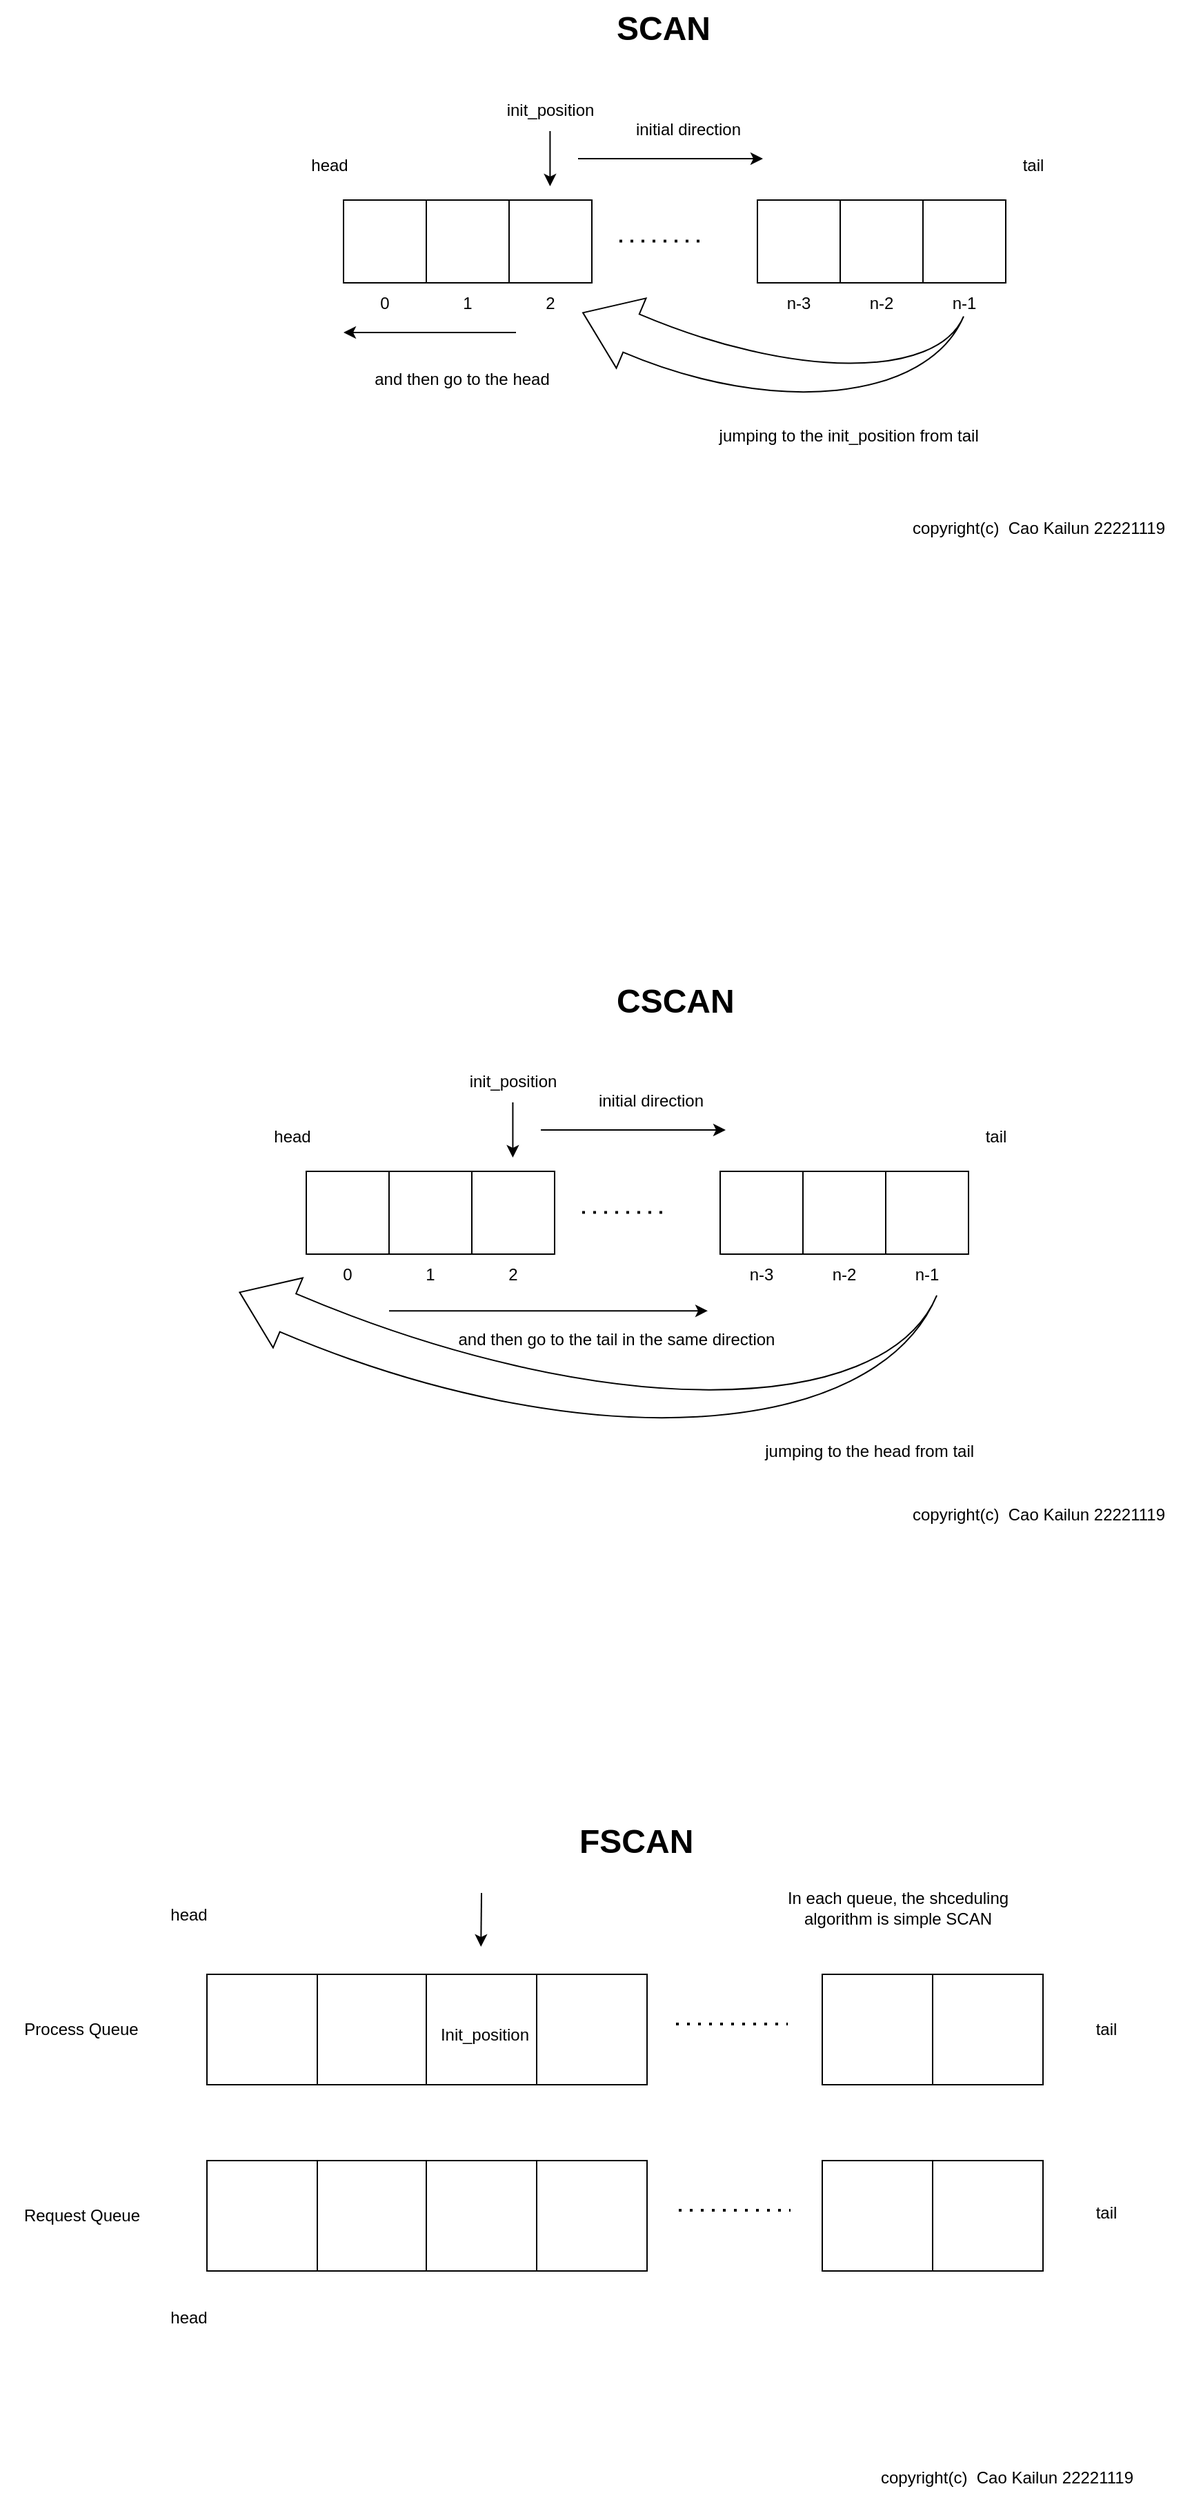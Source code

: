 <mxfile version="25.0.3">
  <diagram name="第 1 页" id="4ftaA4U9SKVbjKstfATW">
    <mxGraphModel dx="1621" dy="725" grid="0" gridSize="10" guides="1" tooltips="1" connect="1" arrows="1" fold="1" page="0" pageScale="1" pageWidth="827" pageHeight="1169" math="0" shadow="0">
      <root>
        <mxCell id="0" />
        <mxCell id="1" parent="0" />
        <mxCell id="mpxvXN8oTA27TB1QrNV7-6" value="" style="rounded=0;whiteSpace=wrap;html=1;" parent="1" vertex="1">
          <mxGeometry x="100" y="210" width="60" height="60" as="geometry" />
        </mxCell>
        <mxCell id="mpxvXN8oTA27TB1QrNV7-8" value="" style="rounded=0;whiteSpace=wrap;html=1;" parent="1" vertex="1">
          <mxGeometry x="160" y="210" width="60" height="60" as="geometry" />
        </mxCell>
        <mxCell id="mpxvXN8oTA27TB1QrNV7-9" value="" style="rounded=0;whiteSpace=wrap;html=1;" parent="1" vertex="1">
          <mxGeometry x="220" y="210" width="60" height="60" as="geometry" />
        </mxCell>
        <mxCell id="mpxvXN8oTA27TB1QrNV7-10" value="" style="rounded=0;whiteSpace=wrap;html=1;" parent="1" vertex="1">
          <mxGeometry x="520" y="210" width="60" height="60" as="geometry" />
        </mxCell>
        <mxCell id="mpxvXN8oTA27TB1QrNV7-12" value="" style="rounded=0;whiteSpace=wrap;html=1;" parent="1" vertex="1">
          <mxGeometry x="400" y="210" width="60" height="60" as="geometry" />
        </mxCell>
        <mxCell id="mpxvXN8oTA27TB1QrNV7-13" value="" style="rounded=0;whiteSpace=wrap;html=1;" parent="1" vertex="1">
          <mxGeometry x="460" y="210" width="60" height="60" as="geometry" />
        </mxCell>
        <mxCell id="mpxvXN8oTA27TB1QrNV7-14" value="" style="endArrow=none;dashed=1;html=1;dashPattern=1 3;strokeWidth=2;rounded=0;" parent="1" edge="1">
          <mxGeometry width="50" height="50" relative="1" as="geometry">
            <mxPoint x="300" y="239.71" as="sourcePoint" />
            <mxPoint x="360" y="239.71" as="targetPoint" />
          </mxGeometry>
        </mxCell>
        <mxCell id="mpxvXN8oTA27TB1QrNV7-16" value="head" style="text;html=1;align=center;verticalAlign=middle;whiteSpace=wrap;rounded=0;" parent="1" vertex="1">
          <mxGeometry x="60" y="170" width="60" height="30" as="geometry" />
        </mxCell>
        <mxCell id="mpxvXN8oTA27TB1QrNV7-17" value="tail" style="text;html=1;align=center;verticalAlign=middle;whiteSpace=wrap;rounded=0;" parent="1" vertex="1">
          <mxGeometry x="570" y="170" width="60" height="30" as="geometry" />
        </mxCell>
        <mxCell id="mpxvXN8oTA27TB1QrNV7-18" value="" style="endArrow=classic;html=1;rounded=0;" parent="1" edge="1">
          <mxGeometry width="50" height="50" relative="1" as="geometry">
            <mxPoint x="249.71" y="160" as="sourcePoint" />
            <mxPoint x="249.71" y="200" as="targetPoint" />
          </mxGeometry>
        </mxCell>
        <mxCell id="mpxvXN8oTA27TB1QrNV7-19" value="init_position" style="text;html=1;align=center;verticalAlign=middle;whiteSpace=wrap;rounded=0;" parent="1" vertex="1">
          <mxGeometry x="220" y="130" width="60" height="30" as="geometry" />
        </mxCell>
        <mxCell id="mpxvXN8oTA27TB1QrNV7-20" value="" style="endArrow=classic;html=1;rounded=0;" parent="1" edge="1">
          <mxGeometry width="50" height="50" relative="1" as="geometry">
            <mxPoint x="270" y="180" as="sourcePoint" />
            <mxPoint x="404" y="180" as="targetPoint" />
          </mxGeometry>
        </mxCell>
        <mxCell id="mpxvXN8oTA27TB1QrNV7-21" value="0" style="text;html=1;align=center;verticalAlign=middle;whiteSpace=wrap;rounded=0;" parent="1" vertex="1">
          <mxGeometry x="100" y="270" width="60" height="30" as="geometry" />
        </mxCell>
        <mxCell id="mpxvXN8oTA27TB1QrNV7-22" value="1" style="text;html=1;align=center;verticalAlign=middle;whiteSpace=wrap;rounded=0;" parent="1" vertex="1">
          <mxGeometry x="160" y="270" width="60" height="30" as="geometry" />
        </mxCell>
        <mxCell id="mpxvXN8oTA27TB1QrNV7-23" value="2" style="text;html=1;align=center;verticalAlign=middle;whiteSpace=wrap;rounded=0;" parent="1" vertex="1">
          <mxGeometry x="220" y="270" width="60" height="30" as="geometry" />
        </mxCell>
        <mxCell id="mpxvXN8oTA27TB1QrNV7-24" value="n-1" style="text;html=1;align=center;verticalAlign=middle;whiteSpace=wrap;rounded=0;" parent="1" vertex="1">
          <mxGeometry x="520" y="270" width="60" height="30" as="geometry" />
        </mxCell>
        <mxCell id="mpxvXN8oTA27TB1QrNV7-25" value="n-2" style="text;html=1;align=center;verticalAlign=middle;whiteSpace=wrap;rounded=0;" parent="1" vertex="1">
          <mxGeometry x="460" y="270" width="60" height="30" as="geometry" />
        </mxCell>
        <mxCell id="mpxvXN8oTA27TB1QrNV7-26" value="n-3" style="text;html=1;align=center;verticalAlign=middle;whiteSpace=wrap;rounded=0;" parent="1" vertex="1">
          <mxGeometry x="400" y="270" width="60" height="30" as="geometry" />
        </mxCell>
        <mxCell id="mpxvXN8oTA27TB1QrNV7-27" value="initial direction" style="text;html=1;align=center;verticalAlign=middle;whiteSpace=wrap;rounded=0;" parent="1" vertex="1">
          <mxGeometry x="262" y="144" width="176" height="30" as="geometry" />
        </mxCell>
        <mxCell id="mpxvXN8oTA27TB1QrNV7-28" value="" style="endArrow=classic;html=1;rounded=0;" parent="1" edge="1">
          <mxGeometry width="50" height="50" relative="1" as="geometry">
            <mxPoint x="225" y="306" as="sourcePoint" />
            <mxPoint x="100" y="306" as="targetPoint" />
          </mxGeometry>
        </mxCell>
        <mxCell id="mpxvXN8oTA27TB1QrNV7-29" value="jumping to the init_position from tail&amp;nbsp;" style="text;html=1;align=center;verticalAlign=middle;whiteSpace=wrap;rounded=0;" parent="1" vertex="1">
          <mxGeometry x="308" y="366" width="319.61" height="30" as="geometry" />
        </mxCell>
        <mxCell id="mpxvXN8oTA27TB1QrNV7-30" value="" style="html=1;shadow=0;dashed=0;align=center;verticalAlign=middle;shape=mxgraph.arrows2.jumpInArrow;dy=15;dx=38;arrowHead=55;rotation=-157;" parent="1" vertex="1">
          <mxGeometry x="278.61" y="239.19" width="255.04" height="132.89" as="geometry" />
        </mxCell>
        <mxCell id="mpxvXN8oTA27TB1QrNV7-31" value="and then go to the head" style="text;html=1;align=center;verticalAlign=middle;whiteSpace=wrap;rounded=0;" parent="1" vertex="1">
          <mxGeometry x="103" y="325" width="166" height="30" as="geometry" />
        </mxCell>
        <mxCell id="mpxvXN8oTA27TB1QrNV7-32" value="&lt;h1 style=&quot;margin-top: 0px;&quot;&gt;SCAN&lt;/h1&gt;" style="text;html=1;whiteSpace=wrap;overflow=hidden;rounded=0;" parent="1" vertex="1">
          <mxGeometry x="296" y="65" width="121" height="49" as="geometry" />
        </mxCell>
        <mxCell id="mpxvXN8oTA27TB1QrNV7-33" value="copyright(c)&amp;nbsp; Cao Kailun 22221119" style="text;html=1;align=center;verticalAlign=middle;whiteSpace=wrap;rounded=0;" parent="1" vertex="1">
          <mxGeometry x="494" y="433" width="220" height="30" as="geometry" />
        </mxCell>
        <mxCell id="mpxvXN8oTA27TB1QrNV7-60" value="" style="rounded=0;whiteSpace=wrap;html=1;" parent="1" vertex="1">
          <mxGeometry x="73" y="914" width="60" height="60" as="geometry" />
        </mxCell>
        <mxCell id="mpxvXN8oTA27TB1QrNV7-61" value="" style="rounded=0;whiteSpace=wrap;html=1;" parent="1" vertex="1">
          <mxGeometry x="133" y="914" width="60" height="60" as="geometry" />
        </mxCell>
        <mxCell id="mpxvXN8oTA27TB1QrNV7-62" value="" style="rounded=0;whiteSpace=wrap;html=1;" parent="1" vertex="1">
          <mxGeometry x="193" y="914" width="60" height="60" as="geometry" />
        </mxCell>
        <mxCell id="mpxvXN8oTA27TB1QrNV7-63" value="" style="rounded=0;whiteSpace=wrap;html=1;" parent="1" vertex="1">
          <mxGeometry x="493" y="914" width="60" height="60" as="geometry" />
        </mxCell>
        <mxCell id="mpxvXN8oTA27TB1QrNV7-64" value="" style="rounded=0;whiteSpace=wrap;html=1;" parent="1" vertex="1">
          <mxGeometry x="373" y="914" width="60" height="60" as="geometry" />
        </mxCell>
        <mxCell id="mpxvXN8oTA27TB1QrNV7-65" value="" style="rounded=0;whiteSpace=wrap;html=1;" parent="1" vertex="1">
          <mxGeometry x="433" y="914" width="60" height="60" as="geometry" />
        </mxCell>
        <mxCell id="mpxvXN8oTA27TB1QrNV7-66" value="" style="endArrow=none;dashed=1;html=1;dashPattern=1 3;strokeWidth=2;rounded=0;" parent="1" edge="1">
          <mxGeometry width="50" height="50" relative="1" as="geometry">
            <mxPoint x="273" y="943.71" as="sourcePoint" />
            <mxPoint x="333" y="943.71" as="targetPoint" />
          </mxGeometry>
        </mxCell>
        <mxCell id="mpxvXN8oTA27TB1QrNV7-67" value="head" style="text;html=1;align=center;verticalAlign=middle;whiteSpace=wrap;rounded=0;" parent="1" vertex="1">
          <mxGeometry x="33" y="874" width="60" height="30" as="geometry" />
        </mxCell>
        <mxCell id="mpxvXN8oTA27TB1QrNV7-68" value="tail" style="text;html=1;align=center;verticalAlign=middle;whiteSpace=wrap;rounded=0;" parent="1" vertex="1">
          <mxGeometry x="543" y="874" width="60" height="30" as="geometry" />
        </mxCell>
        <mxCell id="mpxvXN8oTA27TB1QrNV7-69" value="" style="endArrow=classic;html=1;rounded=0;" parent="1" edge="1">
          <mxGeometry width="50" height="50" relative="1" as="geometry">
            <mxPoint x="222.71" y="864" as="sourcePoint" />
            <mxPoint x="222.71" y="904" as="targetPoint" />
          </mxGeometry>
        </mxCell>
        <mxCell id="mpxvXN8oTA27TB1QrNV7-70" value="init_position" style="text;html=1;align=center;verticalAlign=middle;whiteSpace=wrap;rounded=0;" parent="1" vertex="1">
          <mxGeometry x="193" y="834" width="60" height="30" as="geometry" />
        </mxCell>
        <mxCell id="mpxvXN8oTA27TB1QrNV7-71" value="" style="endArrow=classic;html=1;rounded=0;" parent="1" edge="1">
          <mxGeometry width="50" height="50" relative="1" as="geometry">
            <mxPoint x="243" y="884" as="sourcePoint" />
            <mxPoint x="377" y="884" as="targetPoint" />
          </mxGeometry>
        </mxCell>
        <mxCell id="mpxvXN8oTA27TB1QrNV7-72" value="0" style="text;html=1;align=center;verticalAlign=middle;whiteSpace=wrap;rounded=0;" parent="1" vertex="1">
          <mxGeometry x="73" y="974" width="60" height="30" as="geometry" />
        </mxCell>
        <mxCell id="mpxvXN8oTA27TB1QrNV7-73" value="1" style="text;html=1;align=center;verticalAlign=middle;whiteSpace=wrap;rounded=0;" parent="1" vertex="1">
          <mxGeometry x="133" y="974" width="60" height="30" as="geometry" />
        </mxCell>
        <mxCell id="mpxvXN8oTA27TB1QrNV7-74" value="2" style="text;html=1;align=center;verticalAlign=middle;whiteSpace=wrap;rounded=0;" parent="1" vertex="1">
          <mxGeometry x="193" y="974" width="60" height="30" as="geometry" />
        </mxCell>
        <mxCell id="mpxvXN8oTA27TB1QrNV7-75" value="n-1" style="text;html=1;align=center;verticalAlign=middle;whiteSpace=wrap;rounded=0;" parent="1" vertex="1">
          <mxGeometry x="493" y="974" width="60" height="30" as="geometry" />
        </mxCell>
        <mxCell id="mpxvXN8oTA27TB1QrNV7-76" value="n-2" style="text;html=1;align=center;verticalAlign=middle;whiteSpace=wrap;rounded=0;" parent="1" vertex="1">
          <mxGeometry x="433" y="974" width="60" height="30" as="geometry" />
        </mxCell>
        <mxCell id="mpxvXN8oTA27TB1QrNV7-77" value="n-3" style="text;html=1;align=center;verticalAlign=middle;whiteSpace=wrap;rounded=0;" parent="1" vertex="1">
          <mxGeometry x="373" y="974" width="60" height="30" as="geometry" />
        </mxCell>
        <mxCell id="mpxvXN8oTA27TB1QrNV7-78" value="initial direction" style="text;html=1;align=center;verticalAlign=middle;whiteSpace=wrap;rounded=0;" parent="1" vertex="1">
          <mxGeometry x="235" y="848" width="176" height="30" as="geometry" />
        </mxCell>
        <mxCell id="mpxvXN8oTA27TB1QrNV7-80" value="jumping to the head from tail&amp;nbsp;" style="text;html=1;align=center;verticalAlign=middle;whiteSpace=wrap;rounded=0;" parent="1" vertex="1">
          <mxGeometry x="323" y="1102" width="319.61" height="30" as="geometry" />
        </mxCell>
        <mxCell id="mpxvXN8oTA27TB1QrNV7-81" value="" style="html=1;shadow=0;dashed=0;align=center;verticalAlign=middle;shape=mxgraph.arrows2.jumpInArrow;dy=15;dx=38;arrowHead=55;rotation=-157;" parent="1" vertex="1">
          <mxGeometry x="39" y="904" width="466" height="222.89" as="geometry" />
        </mxCell>
        <mxCell id="mpxvXN8oTA27TB1QrNV7-82" value="and then go to the tail in the same direction" style="text;html=1;align=center;verticalAlign=middle;whiteSpace=wrap;rounded=0;" parent="1" vertex="1">
          <mxGeometry x="162.84" y="1021" width="270.16" height="30" as="geometry" />
        </mxCell>
        <mxCell id="mpxvXN8oTA27TB1QrNV7-83" value="&lt;h1 style=&quot;margin-top: 0px;&quot;&gt;CSCAN&lt;/h1&gt;" style="text;html=1;whiteSpace=wrap;overflow=hidden;rounded=0;" parent="1" vertex="1">
          <mxGeometry x="296" y="770" width="121" height="49" as="geometry" />
        </mxCell>
        <mxCell id="mpxvXN8oTA27TB1QrNV7-84" value="copyright(c)&amp;nbsp; Cao Kailun 22221119" style="text;html=1;align=center;verticalAlign=middle;whiteSpace=wrap;rounded=0;" parent="1" vertex="1">
          <mxGeometry x="494" y="1148" width="220" height="30" as="geometry" />
        </mxCell>
        <mxCell id="mpxvXN8oTA27TB1QrNV7-87" value="" style="endArrow=classic;html=1;rounded=0;" parent="1" edge="1">
          <mxGeometry width="50" height="50" relative="1" as="geometry">
            <mxPoint x="133" y="1015.1" as="sourcePoint" />
            <mxPoint x="364" y="1015.1" as="targetPoint" />
          </mxGeometry>
        </mxCell>
        <mxCell id="mpxvXN8oTA27TB1QrNV7-109" value="&lt;h1 style=&quot;margin-top: 0px;&quot;&gt;FSCAN&lt;/h1&gt;" style="text;html=1;whiteSpace=wrap;overflow=hidden;rounded=0;" parent="1" vertex="1">
          <mxGeometry x="269" y="1379" width="121" height="49" as="geometry" />
        </mxCell>
        <mxCell id="mpxvXN8oTA27TB1QrNV7-110" value="copyright(c)&amp;nbsp; Cao Kailun 22221119" style="text;html=1;align=center;verticalAlign=middle;whiteSpace=wrap;rounded=0;" parent="1" vertex="1">
          <mxGeometry x="471" y="1846" width="220" height="30" as="geometry" />
        </mxCell>
        <mxCell id="mpxvXN8oTA27TB1QrNV7-112" value="" style="whiteSpace=wrap;html=1;aspect=fixed;" parent="1" vertex="1">
          <mxGeometry x="1" y="1496" width="80" height="80" as="geometry" />
        </mxCell>
        <mxCell id="mpxvXN8oTA27TB1QrNV7-113" value="" style="whiteSpace=wrap;html=1;aspect=fixed;" parent="1" vertex="1">
          <mxGeometry x="81" y="1496" width="80" height="80" as="geometry" />
        </mxCell>
        <mxCell id="mpxvXN8oTA27TB1QrNV7-114" value="" style="whiteSpace=wrap;html=1;aspect=fixed;" parent="1" vertex="1">
          <mxGeometry x="160" y="1496" width="80" height="80" as="geometry" />
        </mxCell>
        <mxCell id="mpxvXN8oTA27TB1QrNV7-115" value="" style="whiteSpace=wrap;html=1;aspect=fixed;" parent="1" vertex="1">
          <mxGeometry x="240" y="1496" width="80" height="80" as="geometry" />
        </mxCell>
        <mxCell id="mpxvXN8oTA27TB1QrNV7-116" value="" style="whiteSpace=wrap;html=1;aspect=fixed;" parent="1" vertex="1">
          <mxGeometry x="447" y="1496" width="80" height="80" as="geometry" />
        </mxCell>
        <mxCell id="mpxvXN8oTA27TB1QrNV7-117" value="" style="whiteSpace=wrap;html=1;aspect=fixed;" parent="1" vertex="1">
          <mxGeometry x="527" y="1496" width="80" height="80" as="geometry" />
        </mxCell>
        <mxCell id="mpxvXN8oTA27TB1QrNV7-120" value="" style="whiteSpace=wrap;html=1;aspect=fixed;" parent="1" vertex="1">
          <mxGeometry x="1" y="1631" width="80" height="80" as="geometry" />
        </mxCell>
        <mxCell id="mpxvXN8oTA27TB1QrNV7-121" value="" style="whiteSpace=wrap;html=1;aspect=fixed;" parent="1" vertex="1">
          <mxGeometry x="81" y="1631" width="80" height="80" as="geometry" />
        </mxCell>
        <mxCell id="mpxvXN8oTA27TB1QrNV7-122" value="" style="whiteSpace=wrap;html=1;aspect=fixed;" parent="1" vertex="1">
          <mxGeometry x="160" y="1631" width="80" height="80" as="geometry" />
        </mxCell>
        <mxCell id="mpxvXN8oTA27TB1QrNV7-123" value="" style="whiteSpace=wrap;html=1;aspect=fixed;" parent="1" vertex="1">
          <mxGeometry x="240" y="1631" width="80" height="80" as="geometry" />
        </mxCell>
        <mxCell id="mpxvXN8oTA27TB1QrNV7-124" value="" style="whiteSpace=wrap;html=1;aspect=fixed;" parent="1" vertex="1">
          <mxGeometry x="447" y="1631" width="80" height="80" as="geometry" />
        </mxCell>
        <mxCell id="mpxvXN8oTA27TB1QrNV7-125" value="" style="whiteSpace=wrap;html=1;aspect=fixed;" parent="1" vertex="1">
          <mxGeometry x="527" y="1631" width="80" height="80" as="geometry" />
        </mxCell>
        <mxCell id="mpxvXN8oTA27TB1QrNV7-126" value="Process Queue" style="text;html=1;align=center;verticalAlign=middle;whiteSpace=wrap;rounded=0;" parent="1" vertex="1">
          <mxGeometry x="-149" y="1521" width="118" height="30" as="geometry" />
        </mxCell>
        <mxCell id="mpxvXN8oTA27TB1QrNV7-127" value="Request Queue" style="text;html=1;align=center;verticalAlign=middle;whiteSpace=wrap;rounded=0;" parent="1" vertex="1">
          <mxGeometry x="-144.5" y="1656" width="109" height="30" as="geometry" />
        </mxCell>
        <mxCell id="mpxvXN8oTA27TB1QrNV7-129" value="" style="endArrow=none;dashed=1;html=1;dashPattern=1 3;strokeWidth=2;rounded=0;" parent="1" edge="1">
          <mxGeometry width="50" height="50" relative="1" as="geometry">
            <mxPoint x="341" y="1532" as="sourcePoint" />
            <mxPoint x="422" y="1532" as="targetPoint" />
          </mxGeometry>
        </mxCell>
        <mxCell id="mpxvXN8oTA27TB1QrNV7-130" value="" style="endArrow=none;dashed=1;html=1;dashPattern=1 3;strokeWidth=2;rounded=0;" parent="1" edge="1">
          <mxGeometry width="50" height="50" relative="1" as="geometry">
            <mxPoint x="343" y="1667" as="sourcePoint" />
            <mxPoint x="424" y="1667" as="targetPoint" />
          </mxGeometry>
        </mxCell>
        <mxCell id="mpxvXN8oTA27TB1QrNV7-131" value="In each queue, the shceduling algorithm is simple SCAN" style="text;html=1;align=center;verticalAlign=middle;whiteSpace=wrap;rounded=0;" parent="1" vertex="1">
          <mxGeometry x="411" y="1419" width="181.5" height="57" as="geometry" />
        </mxCell>
        <mxCell id="mpxvXN8oTA27TB1QrNV7-132" value="Init_position" style="text;html=1;align=center;verticalAlign=middle;whiteSpace=wrap;rounded=0;" parent="1" vertex="1">
          <mxGeometry x="156" y="1525" width="93" height="30" as="geometry" />
        </mxCell>
        <mxCell id="mpxvXN8oTA27TB1QrNV7-133" value="" style="endArrow=classic;html=1;rounded=0;" parent="1" edge="1">
          <mxGeometry width="50" height="50" relative="1" as="geometry">
            <mxPoint x="200" y="1437" as="sourcePoint" />
            <mxPoint x="199.62" y="1476" as="targetPoint" />
          </mxGeometry>
        </mxCell>
        <mxCell id="mpxvXN8oTA27TB1QrNV7-134" value="head" style="text;html=1;align=center;verticalAlign=middle;whiteSpace=wrap;rounded=0;" parent="1" vertex="1">
          <mxGeometry x="-42" y="1438" width="60" height="30" as="geometry" />
        </mxCell>
        <mxCell id="mpxvXN8oTA27TB1QrNV7-135" value="head" style="text;html=1;align=center;verticalAlign=middle;whiteSpace=wrap;rounded=0;" parent="1" vertex="1">
          <mxGeometry x="-42" y="1730" width="60" height="30" as="geometry" />
        </mxCell>
        <mxCell id="mpxvXN8oTA27TB1QrNV7-136" value="tail" style="text;html=1;align=center;verticalAlign=middle;whiteSpace=wrap;rounded=0;" parent="1" vertex="1">
          <mxGeometry x="623" y="1654" width="60" height="30" as="geometry" />
        </mxCell>
        <mxCell id="mpxvXN8oTA27TB1QrNV7-137" value="tail" style="text;html=1;align=center;verticalAlign=middle;whiteSpace=wrap;rounded=0;" parent="1" vertex="1">
          <mxGeometry x="623" y="1521" width="60" height="30" as="geometry" />
        </mxCell>
      </root>
    </mxGraphModel>
  </diagram>
</mxfile>
